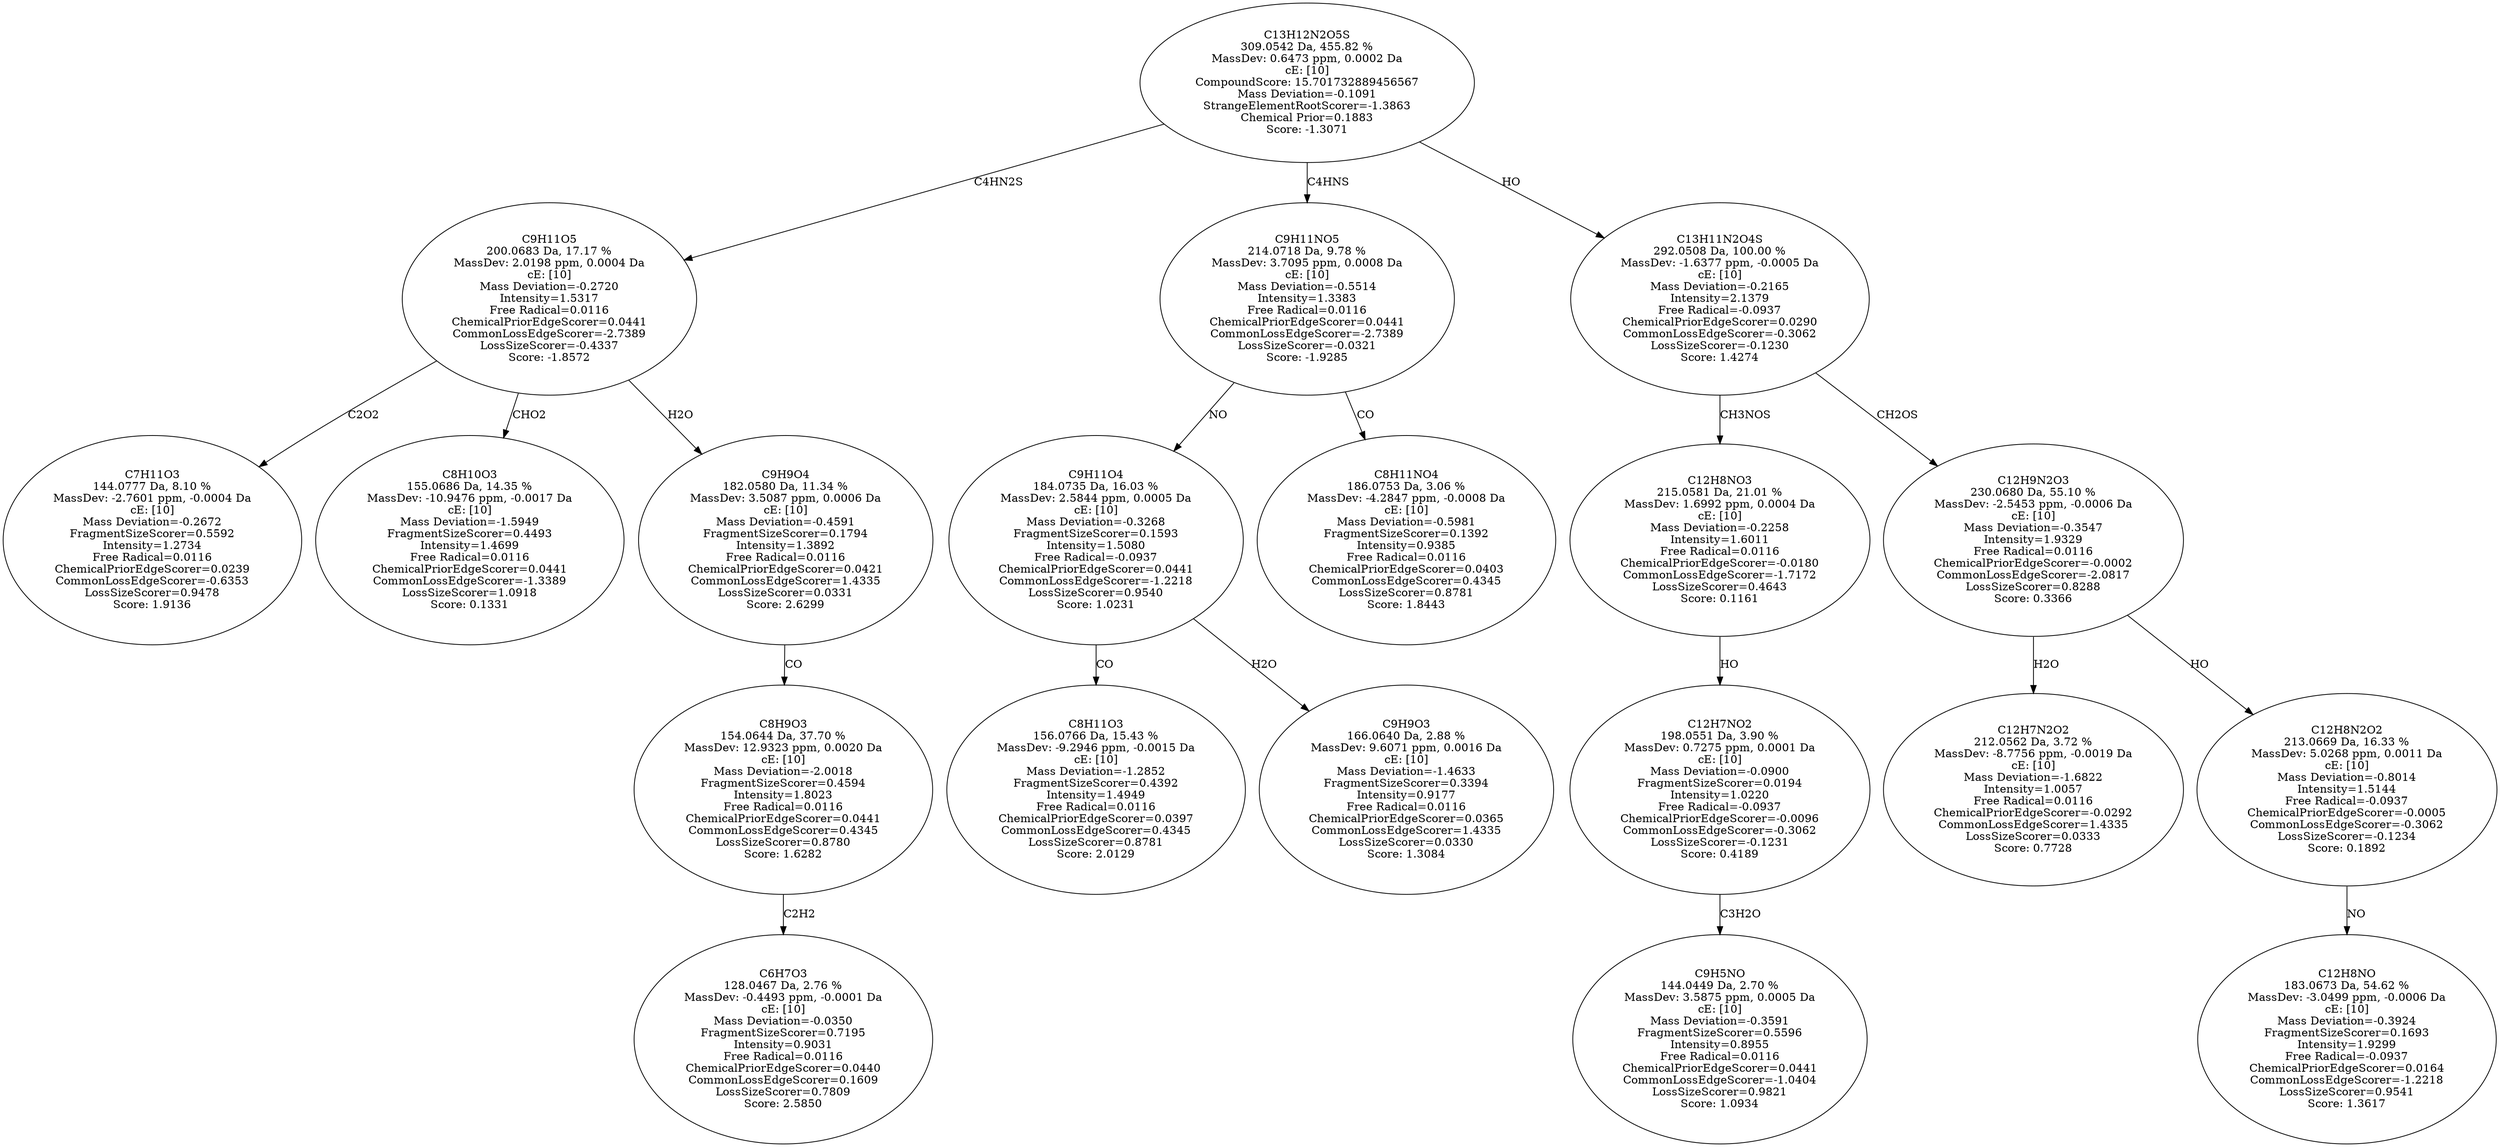 strict digraph {
v1 [label="C7H11O3\n144.0777 Da, 8.10 %\nMassDev: -2.7601 ppm, -0.0004 Da\ncE: [10]\nMass Deviation=-0.2672\nFragmentSizeScorer=0.5592\nIntensity=1.2734\nFree Radical=0.0116\nChemicalPriorEdgeScorer=0.0239\nCommonLossEdgeScorer=-0.6353\nLossSizeScorer=0.9478\nScore: 1.9136"];
v2 [label="C8H10O3\n155.0686 Da, 14.35 %\nMassDev: -10.9476 ppm, -0.0017 Da\ncE: [10]\nMass Deviation=-1.5949\nFragmentSizeScorer=0.4493\nIntensity=1.4699\nFree Radical=0.0116\nChemicalPriorEdgeScorer=0.0441\nCommonLossEdgeScorer=-1.3389\nLossSizeScorer=1.0918\nScore: 0.1331"];
v3 [label="C6H7O3\n128.0467 Da, 2.76 %\nMassDev: -0.4493 ppm, -0.0001 Da\ncE: [10]\nMass Deviation=-0.0350\nFragmentSizeScorer=0.7195\nIntensity=0.9031\nFree Radical=0.0116\nChemicalPriorEdgeScorer=0.0440\nCommonLossEdgeScorer=0.1609\nLossSizeScorer=0.7809\nScore: 2.5850"];
v4 [label="C8H9O3\n154.0644 Da, 37.70 %\nMassDev: 12.9323 ppm, 0.0020 Da\ncE: [10]\nMass Deviation=-2.0018\nFragmentSizeScorer=0.4594\nIntensity=1.8023\nFree Radical=0.0116\nChemicalPriorEdgeScorer=0.0441\nCommonLossEdgeScorer=0.4345\nLossSizeScorer=0.8780\nScore: 1.6282"];
v5 [label="C9H9O4\n182.0580 Da, 11.34 %\nMassDev: 3.5087 ppm, 0.0006 Da\ncE: [10]\nMass Deviation=-0.4591\nFragmentSizeScorer=0.1794\nIntensity=1.3892\nFree Radical=0.0116\nChemicalPriorEdgeScorer=0.0421\nCommonLossEdgeScorer=1.4335\nLossSizeScorer=0.0331\nScore: 2.6299"];
v6 [label="C9H11O5\n200.0683 Da, 17.17 %\nMassDev: 2.0198 ppm, 0.0004 Da\ncE: [10]\nMass Deviation=-0.2720\nIntensity=1.5317\nFree Radical=0.0116\nChemicalPriorEdgeScorer=0.0441\nCommonLossEdgeScorer=-2.7389\nLossSizeScorer=-0.4337\nScore: -1.8572"];
v7 [label="C8H11O3\n156.0766 Da, 15.43 %\nMassDev: -9.2946 ppm, -0.0015 Da\ncE: [10]\nMass Deviation=-1.2852\nFragmentSizeScorer=0.4392\nIntensity=1.4949\nFree Radical=0.0116\nChemicalPriorEdgeScorer=0.0397\nCommonLossEdgeScorer=0.4345\nLossSizeScorer=0.8781\nScore: 2.0129"];
v8 [label="C9H9O3\n166.0640 Da, 2.88 %\nMassDev: 9.6071 ppm, 0.0016 Da\ncE: [10]\nMass Deviation=-1.4633\nFragmentSizeScorer=0.3394\nIntensity=0.9177\nFree Radical=0.0116\nChemicalPriorEdgeScorer=0.0365\nCommonLossEdgeScorer=1.4335\nLossSizeScorer=0.0330\nScore: 1.3084"];
v9 [label="C9H11O4\n184.0735 Da, 16.03 %\nMassDev: 2.5844 ppm, 0.0005 Da\ncE: [10]\nMass Deviation=-0.3268\nFragmentSizeScorer=0.1593\nIntensity=1.5080\nFree Radical=-0.0937\nChemicalPriorEdgeScorer=0.0441\nCommonLossEdgeScorer=-1.2218\nLossSizeScorer=0.9540\nScore: 1.0231"];
v10 [label="C8H11NO4\n186.0753 Da, 3.06 %\nMassDev: -4.2847 ppm, -0.0008 Da\ncE: [10]\nMass Deviation=-0.5981\nFragmentSizeScorer=0.1392\nIntensity=0.9385\nFree Radical=0.0116\nChemicalPriorEdgeScorer=0.0403\nCommonLossEdgeScorer=0.4345\nLossSizeScorer=0.8781\nScore: 1.8443"];
v11 [label="C9H11NO5\n214.0718 Da, 9.78 %\nMassDev: 3.7095 ppm, 0.0008 Da\ncE: [10]\nMass Deviation=-0.5514\nIntensity=1.3383\nFree Radical=0.0116\nChemicalPriorEdgeScorer=0.0441\nCommonLossEdgeScorer=-2.7389\nLossSizeScorer=-0.0321\nScore: -1.9285"];
v12 [label="C9H5NO\n144.0449 Da, 2.70 %\nMassDev: 3.5875 ppm, 0.0005 Da\ncE: [10]\nMass Deviation=-0.3591\nFragmentSizeScorer=0.5596\nIntensity=0.8955\nFree Radical=0.0116\nChemicalPriorEdgeScorer=0.0441\nCommonLossEdgeScorer=-1.0404\nLossSizeScorer=0.9821\nScore: 1.0934"];
v13 [label="C12H7NO2\n198.0551 Da, 3.90 %\nMassDev: 0.7275 ppm, 0.0001 Da\ncE: [10]\nMass Deviation=-0.0900\nFragmentSizeScorer=0.0194\nIntensity=1.0220\nFree Radical=-0.0937\nChemicalPriorEdgeScorer=-0.0096\nCommonLossEdgeScorer=-0.3062\nLossSizeScorer=-0.1231\nScore: 0.4189"];
v14 [label="C12H8NO3\n215.0581 Da, 21.01 %\nMassDev: 1.6992 ppm, 0.0004 Da\ncE: [10]\nMass Deviation=-0.2258\nIntensity=1.6011\nFree Radical=0.0116\nChemicalPriorEdgeScorer=-0.0180\nCommonLossEdgeScorer=-1.7172\nLossSizeScorer=0.4643\nScore: 0.1161"];
v15 [label="C12H7N2O2\n212.0562 Da, 3.72 %\nMassDev: -8.7756 ppm, -0.0019 Da\ncE: [10]\nMass Deviation=-1.6822\nIntensity=1.0057\nFree Radical=0.0116\nChemicalPriorEdgeScorer=-0.0292\nCommonLossEdgeScorer=1.4335\nLossSizeScorer=0.0333\nScore: 0.7728"];
v16 [label="C12H8NO\n183.0673 Da, 54.62 %\nMassDev: -3.0499 ppm, -0.0006 Da\ncE: [10]\nMass Deviation=-0.3924\nFragmentSizeScorer=0.1693\nIntensity=1.9299\nFree Radical=-0.0937\nChemicalPriorEdgeScorer=0.0164\nCommonLossEdgeScorer=-1.2218\nLossSizeScorer=0.9541\nScore: 1.3617"];
v17 [label="C12H8N2O2\n213.0669 Da, 16.33 %\nMassDev: 5.0268 ppm, 0.0011 Da\ncE: [10]\nMass Deviation=-0.8014\nIntensity=1.5144\nFree Radical=-0.0937\nChemicalPriorEdgeScorer=-0.0005\nCommonLossEdgeScorer=-0.3062\nLossSizeScorer=-0.1234\nScore: 0.1892"];
v18 [label="C12H9N2O3\n230.0680 Da, 55.10 %\nMassDev: -2.5453 ppm, -0.0006 Da\ncE: [10]\nMass Deviation=-0.3547\nIntensity=1.9329\nFree Radical=0.0116\nChemicalPriorEdgeScorer=-0.0002\nCommonLossEdgeScorer=-2.0817\nLossSizeScorer=0.8288\nScore: 0.3366"];
v19 [label="C13H11N2O4S\n292.0508 Da, 100.00 %\nMassDev: -1.6377 ppm, -0.0005 Da\ncE: [10]\nMass Deviation=-0.2165\nIntensity=2.1379\nFree Radical=-0.0937\nChemicalPriorEdgeScorer=0.0290\nCommonLossEdgeScorer=-0.3062\nLossSizeScorer=-0.1230\nScore: 1.4274"];
v20 [label="C13H12N2O5S\n309.0542 Da, 455.82 %\nMassDev: 0.6473 ppm, 0.0002 Da\ncE: [10]\nCompoundScore: 15.701732889456567\nMass Deviation=-0.1091\nStrangeElementRootScorer=-1.3863\nChemical Prior=0.1883\nScore: -1.3071"];
v6 -> v1 [label="C2O2"];
v6 -> v2 [label="CHO2"];
v4 -> v3 [label="C2H2"];
v5 -> v4 [label="CO"];
v6 -> v5 [label="H2O"];
v20 -> v6 [label="C4HN2S"];
v9 -> v7 [label="CO"];
v9 -> v8 [label="H2O"];
v11 -> v9 [label="NO"];
v11 -> v10 [label="CO"];
v20 -> v11 [label="C4HNS"];
v13 -> v12 [label="C3H2O"];
v14 -> v13 [label="HO"];
v19 -> v14 [label="CH3NOS"];
v18 -> v15 [label="H2O"];
v17 -> v16 [label="NO"];
v18 -> v17 [label="HO"];
v19 -> v18 [label="CH2OS"];
v20 -> v19 [label="HO"];
}